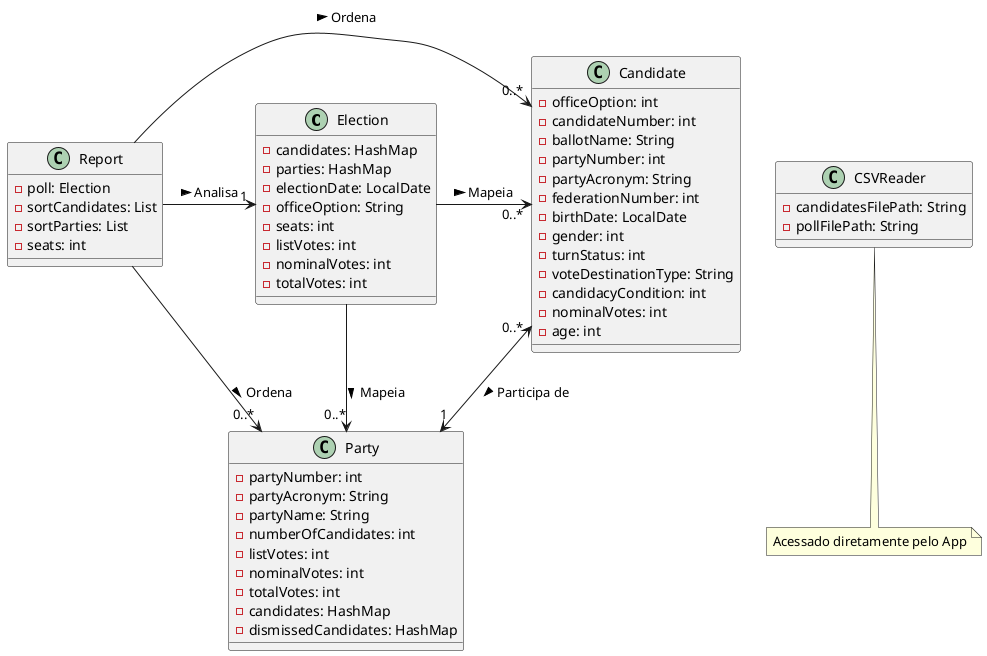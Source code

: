 @startuml brazilian-elections-analysis

Election -> "0..*" Candidate : Mapeia >
Election -> "0..*" Party : Mapeia >

class Election {
    -candidates: HashMap
    -parties: HashMap
    -electionDate: LocalDate
    -officeOption: String
    -seats: int
    -listVotes: int
    -nominalVotes: int
    -totalVotes: int
}

class CSVReader{
    -candidatesFilePath: String
    -pollFilePath: String
}
note bottom of CSVReader: Acessado diretamente pelo App

Candidate "0..*" <--> "1" Party : Participa de >
 
class Candidate{
    -officeOption: int
    -candidateNumber: int
    -ballotName: String
    -partyNumber: int
    -partyAcronym: String
    -federationNumber: int
    -birthDate: LocalDate
    -gender: int
    -turnStatus: int
    -voteDestinationType: String
    -candidacyCondition: int
    -nominalVotes: int
    -age: int
}

class Party{
    -partyNumber: int
    -partyAcronym: String
    -partyName: String
    -numberOfCandidates: int
    -listVotes: int
    -nominalVotes: int
    -totalVotes: int
    -candidates: HashMap
    -dismissedCandidates: HashMap
}

class Report {
    -poll: Election
    -sortCandidates: List
    -sortParties: List
    -seats: int
}

Report -> "1" Election : Analisa >
Report --right> "0..*" Candidate : Ordena > 
Report --> "0..*" Party : Ordena >


@enduml